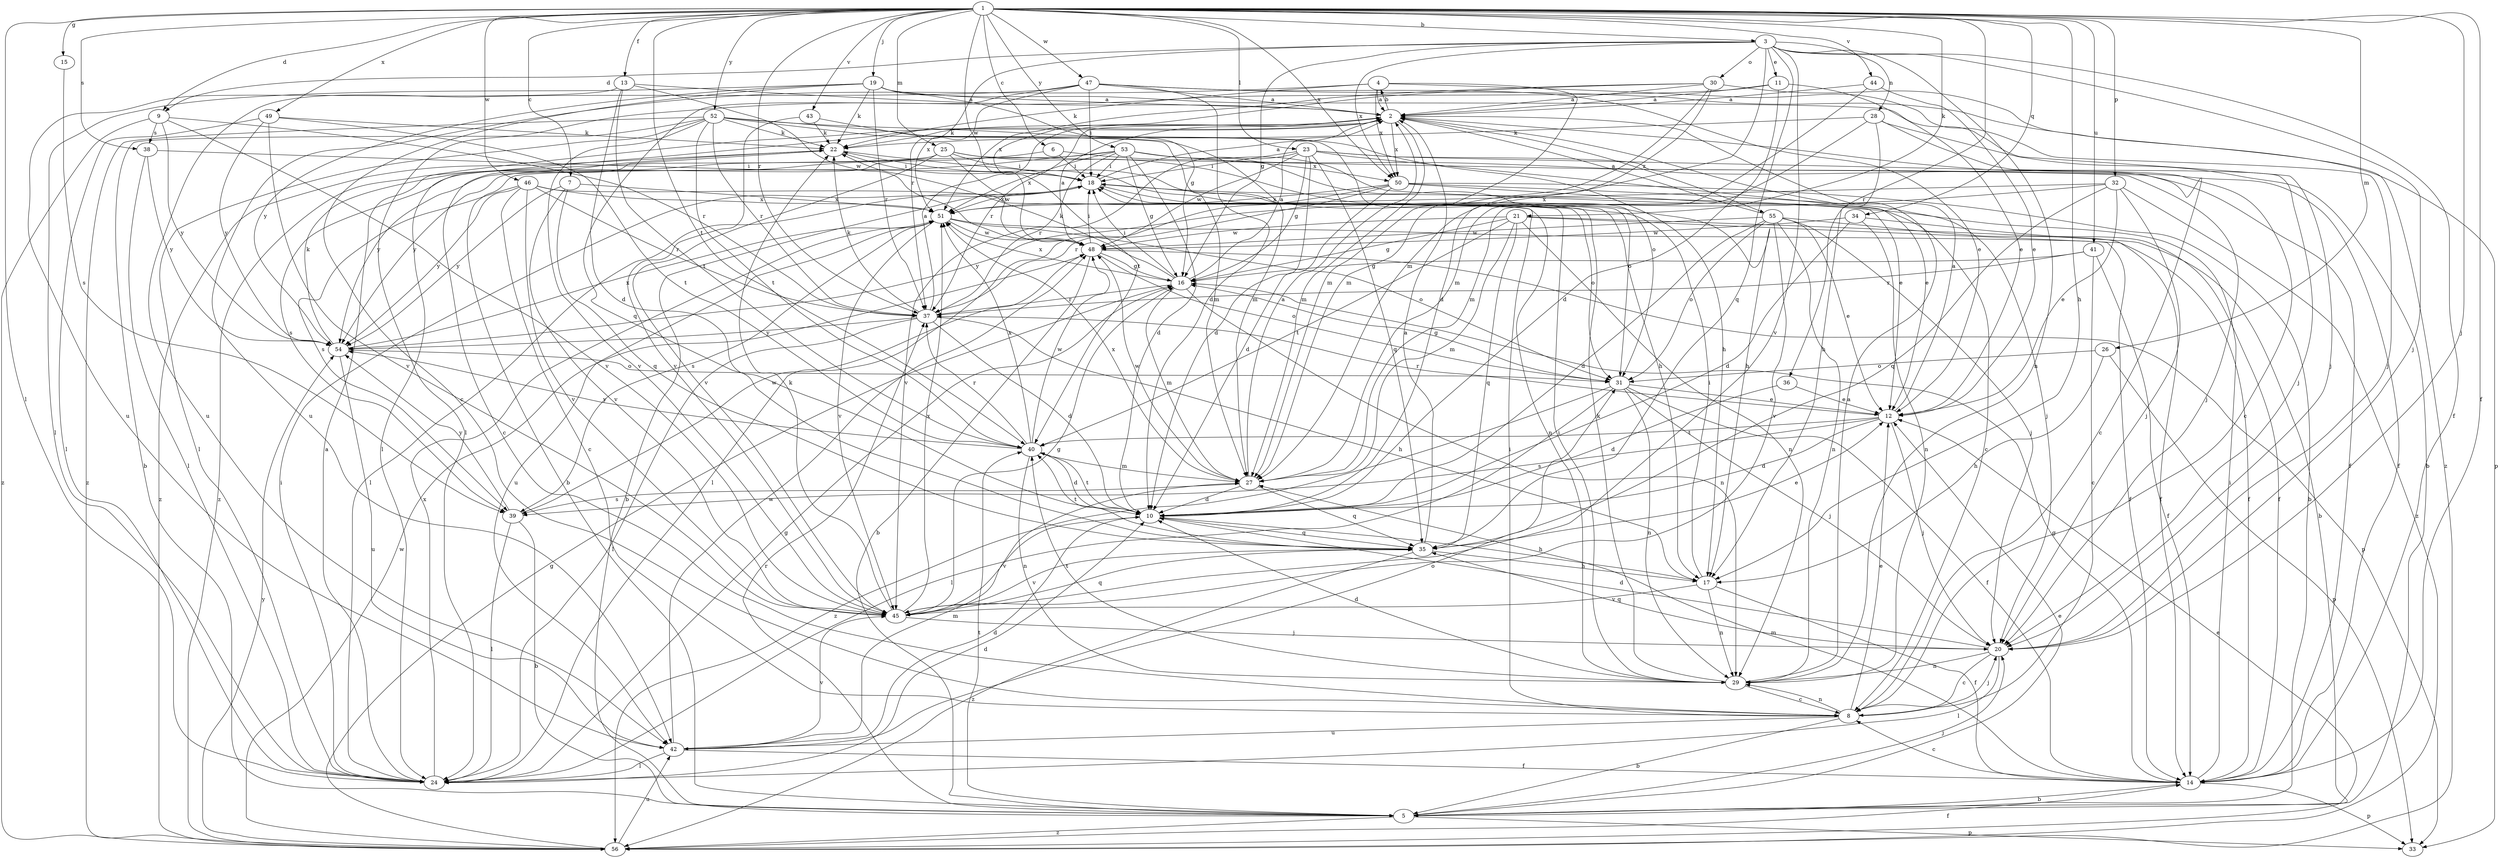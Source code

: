 strict digraph  {
	4 -> 2 [label=a];
	11 -> 2 [label=a];
	12 -> 2 [label=a];
	13 -> 2 [label=a];
	16 -> 2 [label=a];
	18 -> 2 [label=a];
	19 -> 2 [label=a];
	24 -> 2 [label=a];
	27 -> 2 [label=a];
	29 -> 2 [label=a];
	30 -> 2 [label=a];
	35 -> 2 [label=a];
	37 -> 2 [label=a];
	44 -> 2 [label=a];
	47 -> 2 [label=a];
	48 -> 2 [label=a];
	55 -> 2 [label=a];
	1 -> 3 [label=b];
	2 -> 4 [label=b];
	8 -> 5 [label=b];
	14 -> 5 [label=b];
	18 -> 5 [label=b];
	21 -> 5 [label=b];
	28 -> 5 [label=b];
	39 -> 5 [label=b];
	48 -> 5 [label=b];
	50 -> 5 [label=b];
	52 -> 5 [label=b];
	53 -> 5 [label=b];
	1 -> 6 [label=c];
	1 -> 7 [label=c];
	2 -> 8 [label=c];
	14 -> 8 [label=c];
	19 -> 8 [label=c];
	20 -> 8 [label=c];
	22 -> 8 [label=c];
	23 -> 8 [label=c];
	29 -> 8 [label=c];
	41 -> 8 [label=c];
	46 -> 8 [label=c];
	50 -> 8 [label=c];
	1 -> 9 [label=d];
	3 -> 9 [label=d];
	11 -> 10 [label=d];
	12 -> 10 [label=d];
	13 -> 10 [label=d];
	20 -> 10 [label=d];
	23 -> 10 [label=d];
	24 -> 10 [label=d];
	27 -> 10 [label=d];
	29 -> 10 [label=d];
	30 -> 10 [label=d];
	34 -> 10 [label=d];
	36 -> 10 [label=d];
	37 -> 10 [label=d];
	40 -> 10 [label=d];
	42 -> 10 [label=d];
	47 -> 10 [label=d];
	50 -> 10 [label=d];
	53 -> 10 [label=d];
	55 -> 10 [label=d];
	3 -> 11 [label=e];
	5 -> 12 [label=e];
	8 -> 12 [label=e];
	11 -> 12 [label=e];
	23 -> 12 [label=e];
	31 -> 12 [label=e];
	32 -> 12 [label=e];
	35 -> 12 [label=e];
	36 -> 12 [label=e];
	44 -> 12 [label=e];
	47 -> 12 [label=e];
	53 -> 12 [label=e];
	55 -> 12 [label=e];
	56 -> 12 [label=e];
	1 -> 13 [label=f];
	1 -> 14 [label=f];
	3 -> 14 [label=f];
	17 -> 14 [label=f];
	21 -> 14 [label=f];
	23 -> 14 [label=f];
	31 -> 14 [label=f];
	34 -> 14 [label=f];
	41 -> 14 [label=f];
	42 -> 14 [label=f];
	51 -> 14 [label=f];
	53 -> 14 [label=f];
	55 -> 14 [label=f];
	56 -> 14 [label=f];
	1 -> 15 [label=g];
	3 -> 16 [label=g];
	14 -> 16 [label=g];
	19 -> 16 [label=g];
	21 -> 16 [label=g];
	23 -> 16 [label=g];
	24 -> 16 [label=g];
	31 -> 16 [label=g];
	41 -> 16 [label=g];
	45 -> 16 [label=g];
	48 -> 16 [label=g];
	53 -> 16 [label=g];
	56 -> 16 [label=g];
	1 -> 17 [label=h];
	10 -> 17 [label=h];
	22 -> 17 [label=h];
	26 -> 17 [label=h];
	28 -> 17 [label=h];
	35 -> 17 [label=h];
	37 -> 17 [label=h];
	52 -> 17 [label=h];
	53 -> 17 [label=h];
	6 -> 18 [label=i];
	8 -> 18 [label=i];
	14 -> 18 [label=i];
	16 -> 18 [label=i];
	17 -> 18 [label=i];
	22 -> 18 [label=i];
	23 -> 18 [label=i];
	24 -> 18 [label=i];
	25 -> 18 [label=i];
	29 -> 18 [label=i];
	38 -> 18 [label=i];
	47 -> 18 [label=i];
	48 -> 18 [label=i];
	53 -> 18 [label=i];
	1 -> 19 [label=j];
	1 -> 20 [label=j];
	3 -> 20 [label=j];
	4 -> 20 [label=j];
	5 -> 20 [label=j];
	8 -> 20 [label=j];
	12 -> 20 [label=j];
	19 -> 20 [label=j];
	25 -> 20 [label=j];
	28 -> 20 [label=j];
	31 -> 20 [label=j];
	32 -> 20 [label=j];
	45 -> 20 [label=j];
	50 -> 20 [label=j];
	55 -> 20 [label=j];
	1 -> 21 [label=k];
	2 -> 22 [label=k];
	4 -> 22 [label=k];
	16 -> 22 [label=k];
	19 -> 22 [label=k];
	28 -> 22 [label=k];
	29 -> 22 [label=k];
	37 -> 22 [label=k];
	43 -> 22 [label=k];
	45 -> 22 [label=k];
	49 -> 22 [label=k];
	52 -> 22 [label=k];
	54 -> 22 [label=k];
	1 -> 23 [label=l];
	1 -> 24 [label=l];
	2 -> 24 [label=l];
	11 -> 24 [label=l];
	18 -> 24 [label=l];
	19 -> 24 [label=l];
	20 -> 24 [label=l];
	31 -> 24 [label=l];
	37 -> 24 [label=l];
	38 -> 24 [label=l];
	39 -> 24 [label=l];
	42 -> 24 [label=l];
	49 -> 24 [label=l];
	50 -> 24 [label=l];
	52 -> 24 [label=l];
	1 -> 25 [label=m];
	1 -> 26 [label=m];
	2 -> 27 [label=m];
	3 -> 27 [label=m];
	4 -> 27 [label=m];
	14 -> 27 [label=m];
	16 -> 27 [label=m];
	21 -> 27 [label=m];
	28 -> 27 [label=m];
	30 -> 27 [label=m];
	40 -> 27 [label=m];
	42 -> 27 [label=m];
	43 -> 27 [label=m];
	44 -> 27 [label=m];
	52 -> 27 [label=m];
	3 -> 28 [label=n];
	3 -> 29 [label=n];
	8 -> 29 [label=n];
	16 -> 29 [label=n];
	17 -> 29 [label=n];
	20 -> 29 [label=n];
	21 -> 29 [label=n];
	31 -> 29 [label=n];
	34 -> 29 [label=n];
	40 -> 29 [label=n];
	46 -> 29 [label=n];
	55 -> 29 [label=n];
	3 -> 30 [label=o];
	18 -> 31 [label=o];
	25 -> 31 [label=o];
	26 -> 31 [label=o];
	42 -> 31 [label=o];
	48 -> 31 [label=o];
	51 -> 31 [label=o];
	52 -> 31 [label=o];
	54 -> 31 [label=o];
	55 -> 31 [label=o];
	1 -> 32 [label=p];
	5 -> 33 [label=p];
	14 -> 33 [label=p];
	26 -> 33 [label=p];
	47 -> 33 [label=p];
	48 -> 33 [label=p];
	1 -> 34 [label=q];
	3 -> 35 [label=q];
	7 -> 35 [label=q];
	10 -> 35 [label=q];
	20 -> 35 [label=q];
	21 -> 35 [label=q];
	23 -> 35 [label=q];
	27 -> 35 [label=q];
	32 -> 35 [label=q];
	45 -> 35 [label=q];
	47 -> 35 [label=q];
	1 -> 36 [label=r];
	1 -> 37 [label=r];
	2 -> 37 [label=r];
	3 -> 37 [label=r];
	5 -> 37 [label=r];
	9 -> 37 [label=r];
	12 -> 37 [label=r];
	16 -> 37 [label=r];
	19 -> 37 [label=r];
	40 -> 37 [label=r];
	41 -> 37 [label=r];
	46 -> 37 [label=r];
	50 -> 37 [label=r];
	52 -> 37 [label=r];
	53 -> 37 [label=r];
	1 -> 38 [label=s];
	9 -> 38 [label=s];
	12 -> 39 [label=s];
	15 -> 39 [label=s];
	25 -> 39 [label=s];
	27 -> 39 [label=s];
	46 -> 39 [label=s];
	51 -> 39 [label=s];
	1 -> 40 [label=t];
	5 -> 40 [label=t];
	10 -> 40 [label=t];
	12 -> 40 [label=t];
	13 -> 40 [label=t];
	21 -> 40 [label=t];
	29 -> 40 [label=t];
	30 -> 40 [label=t];
	35 -> 40 [label=t];
	49 -> 40 [label=t];
	52 -> 40 [label=t];
	1 -> 41 [label=u];
	4 -> 42 [label=u];
	8 -> 42 [label=u];
	13 -> 42 [label=u];
	47 -> 42 [label=u];
	51 -> 42 [label=u];
	54 -> 42 [label=u];
	56 -> 42 [label=u];
	1 -> 43 [label=v];
	1 -> 44 [label=v];
	3 -> 45 [label=v];
	7 -> 45 [label=v];
	9 -> 45 [label=v];
	10 -> 45 [label=v];
	17 -> 45 [label=v];
	23 -> 45 [label=v];
	25 -> 45 [label=v];
	35 -> 45 [label=v];
	42 -> 45 [label=v];
	43 -> 45 [label=v];
	46 -> 45 [label=v];
	49 -> 45 [label=v];
	51 -> 45 [label=v];
	52 -> 45 [label=v];
	55 -> 45 [label=v];
	1 -> 46 [label=w];
	1 -> 47 [label=w];
	1 -> 48 [label=w];
	13 -> 48 [label=w];
	21 -> 48 [label=w];
	23 -> 48 [label=w];
	25 -> 48 [label=w];
	27 -> 48 [label=w];
	34 -> 48 [label=w];
	39 -> 48 [label=w];
	40 -> 48 [label=w];
	42 -> 48 [label=w];
	51 -> 48 [label=w];
	55 -> 48 [label=w];
	56 -> 48 [label=w];
	1 -> 49 [label=x];
	1 -> 50 [label=x];
	2 -> 50 [label=x];
	3 -> 50 [label=x];
	4 -> 50 [label=x];
	6 -> 50 [label=x];
	7 -> 51 [label=x];
	16 -> 51 [label=x];
	18 -> 51 [label=x];
	24 -> 51 [label=x];
	27 -> 51 [label=x];
	30 -> 51 [label=x];
	32 -> 51 [label=x];
	40 -> 51 [label=x];
	45 -> 51 [label=x];
	46 -> 51 [label=x];
	47 -> 51 [label=x];
	50 -> 51 [label=x];
	53 -> 51 [label=x];
	54 -> 51 [label=x];
	1 -> 52 [label=y];
	1 -> 53 [label=y];
	6 -> 54 [label=y];
	7 -> 54 [label=y];
	9 -> 54 [label=y];
	19 -> 54 [label=y];
	32 -> 54 [label=y];
	37 -> 54 [label=y];
	38 -> 54 [label=y];
	39 -> 54 [label=y];
	40 -> 54 [label=y];
	46 -> 54 [label=y];
	49 -> 54 [label=y];
	53 -> 54 [label=y];
	56 -> 54 [label=y];
	2 -> 55 [label=z];
	5 -> 56 [label=z];
	9 -> 56 [label=z];
	22 -> 56 [label=z];
	25 -> 56 [label=z];
	30 -> 56 [label=z];
	31 -> 56 [label=z];
	32 -> 56 [label=z];
	35 -> 56 [label=z];
	52 -> 56 [label=z];
}
